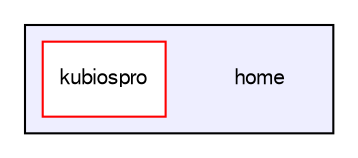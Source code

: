 digraph "/home" {
  compound=true
  node [ fontsize="10", fontname="FreeSans"];
  edge [ labelfontsize="10", labelfontname="FreeSans"];
  subgraph clusterdir_43e0a1f539e00dcfa1a6bc4d4fee4fc2 {
    graph [ bgcolor="#eeeeff", pencolor="black", label="" URL="dir_43e0a1f539e00dcfa1a6bc4d4fee4fc2.html"];
    dir_43e0a1f539e00dcfa1a6bc4d4fee4fc2 [shape=plaintext label="home"];
    dir_1f9d1c0669510ad4fc0cb635f4e7c5e8 [shape=box label="kubiospro" color="red" fillcolor="white" style="filled" URL="dir_1f9d1c0669510ad4fc0cb635f4e7c5e8.html"];
  }
}
